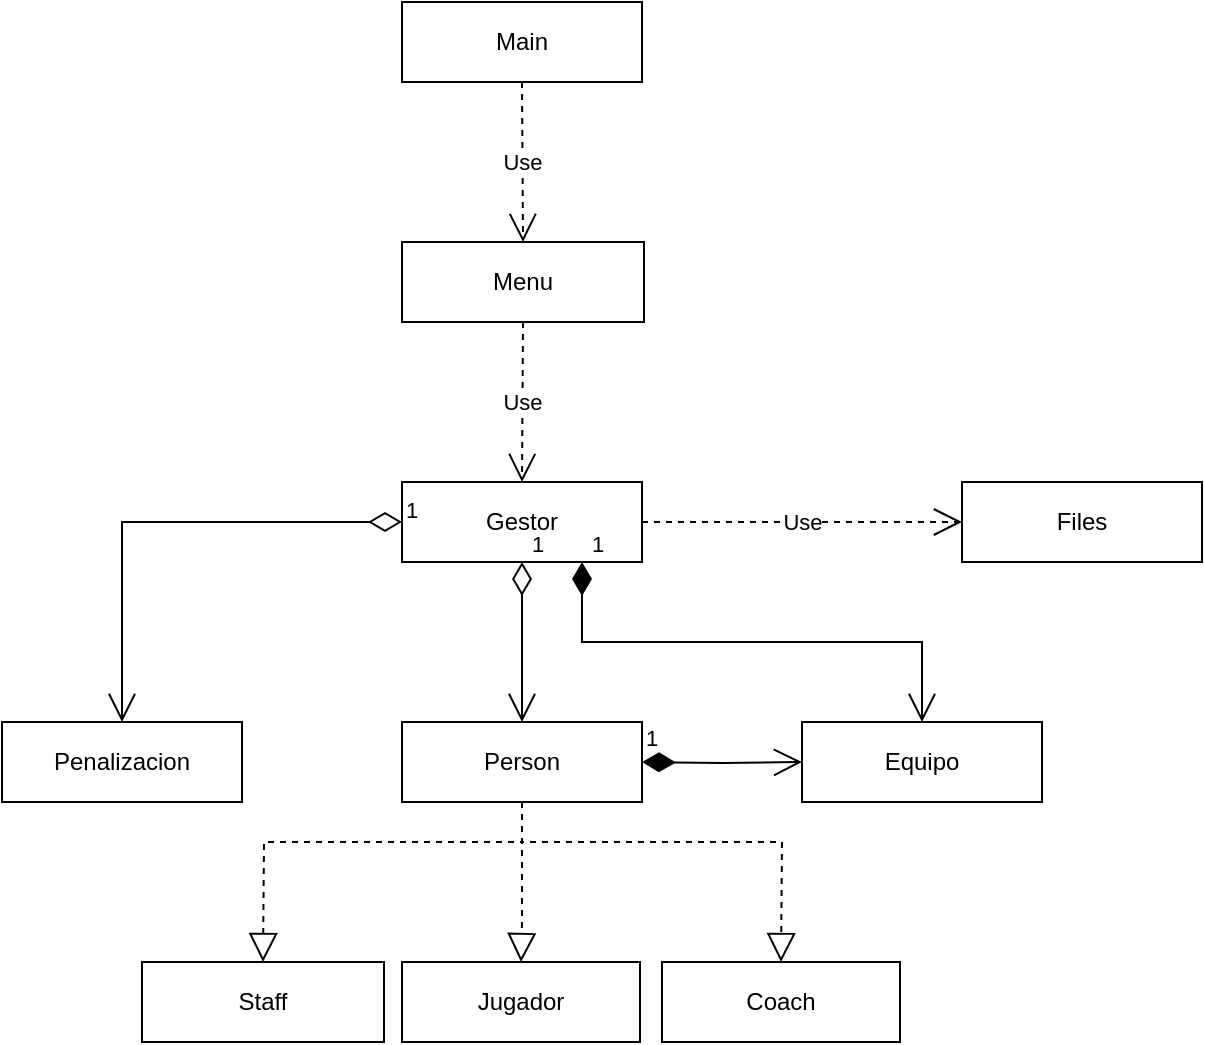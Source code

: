 <mxfile>
    <diagram name="Página-1" id="adbou3AFLwC47DM1ncZ4">
        <mxGraphModel dx="746" dy="427" grid="1" gridSize="10" guides="1" tooltips="1" connect="1" arrows="1" fold="1" page="1" pageScale="1" pageWidth="827" pageHeight="1169" math="0" shadow="0">
            <root>
                <mxCell id="0"/>
                <mxCell id="1" parent="0"/>
                <mxCell id="THjHcQbWenZWLqVH5pca-1" value="Main" style="html=1;whiteSpace=wrap;" parent="1" vertex="1">
                    <mxGeometry x="360" width="120" height="40" as="geometry"/>
                </mxCell>
                <mxCell id="THjHcQbWenZWLqVH5pca-2" value="Menu" style="html=1;whiteSpace=wrap;" parent="1" vertex="1">
                    <mxGeometry x="360" y="120" width="121" height="40" as="geometry"/>
                </mxCell>
                <mxCell id="THjHcQbWenZWLqVH5pca-3" value="Person" style="html=1;whiteSpace=wrap;" parent="1" vertex="1">
                    <mxGeometry x="360" y="360" width="120" height="40" as="geometry"/>
                </mxCell>
                <mxCell id="THjHcQbWenZWLqVH5pca-4" value="Coach" style="html=1;whiteSpace=wrap;" parent="1" vertex="1">
                    <mxGeometry x="490" y="480" width="119" height="40" as="geometry"/>
                </mxCell>
                <mxCell id="THjHcQbWenZWLqVH5pca-5" value="Jugador" style="html=1;whiteSpace=wrap;" parent="1" vertex="1">
                    <mxGeometry x="360" y="480" width="119" height="40" as="geometry"/>
                </mxCell>
                <mxCell id="THjHcQbWenZWLqVH5pca-6" value="Staff" style="html=1;whiteSpace=wrap;" parent="1" vertex="1">
                    <mxGeometry x="230" y="480" width="121" height="40" as="geometry"/>
                </mxCell>
                <mxCell id="THjHcQbWenZWLqVH5pca-7" value="Files" style="html=1;whiteSpace=wrap;" parent="1" vertex="1">
                    <mxGeometry x="640" y="240" width="120" height="40" as="geometry"/>
                </mxCell>
                <mxCell id="THjHcQbWenZWLqVH5pca-8" value="Gestor" style="html=1;whiteSpace=wrap;" parent="1" vertex="1">
                    <mxGeometry x="360" y="240" width="120" height="40" as="geometry"/>
                </mxCell>
                <mxCell id="THjHcQbWenZWLqVH5pca-9" value="Penalizacion" style="html=1;whiteSpace=wrap;" parent="1" vertex="1">
                    <mxGeometry x="160" y="360" width="120" height="40" as="geometry"/>
                </mxCell>
                <mxCell id="THjHcQbWenZWLqVH5pca-11" value="Equipo" style="html=1;whiteSpace=wrap;" parent="1" vertex="1">
                    <mxGeometry x="560" y="360" width="120" height="40" as="geometry"/>
                </mxCell>
                <mxCell id="THjHcQbWenZWLqVH5pca-13" value="Use" style="endArrow=open;endSize=12;dashed=1;html=1;rounded=0;exitX=0.5;exitY=1;exitDx=0;exitDy=0;entryX=0.5;entryY=0;entryDx=0;entryDy=0;" parent="1" source="THjHcQbWenZWLqVH5pca-1" target="THjHcQbWenZWLqVH5pca-2" edge="1">
                    <mxGeometry width="160" relative="1" as="geometry">
                        <mxPoint x="540" y="210" as="sourcePoint"/>
                        <mxPoint x="700" y="210" as="targetPoint"/>
                    </mxGeometry>
                </mxCell>
                <mxCell id="THjHcQbWenZWLqVH5pca-14" value="Use" style="endArrow=open;endSize=12;dashed=1;html=1;rounded=0;exitX=0.5;exitY=1;exitDx=0;exitDy=0;entryX=0.5;entryY=0;entryDx=0;entryDy=0;" parent="1" source="THjHcQbWenZWLqVH5pca-2" target="THjHcQbWenZWLqVH5pca-8" edge="1">
                    <mxGeometry width="160" relative="1" as="geometry">
                        <mxPoint x="430" y="50" as="sourcePoint"/>
                        <mxPoint x="431" y="130" as="targetPoint"/>
                    </mxGeometry>
                </mxCell>
                <mxCell id="THjHcQbWenZWLqVH5pca-15" value="" style="endArrow=block;dashed=1;endFill=0;endSize=12;html=1;rounded=0;exitX=0.5;exitY=1;exitDx=0;exitDy=0;entryX=0.5;entryY=0;entryDx=0;entryDy=0;" parent="1" source="THjHcQbWenZWLqVH5pca-3" target="THjHcQbWenZWLqVH5pca-4" edge="1">
                    <mxGeometry width="160" relative="1" as="geometry">
                        <mxPoint x="520" y="290" as="sourcePoint"/>
                        <mxPoint x="680" y="290" as="targetPoint"/>
                        <Array as="points">
                            <mxPoint x="420" y="420"/>
                            <mxPoint x="480" y="420"/>
                            <mxPoint x="550" y="420"/>
                        </Array>
                    </mxGeometry>
                </mxCell>
                <mxCell id="THjHcQbWenZWLqVH5pca-16" value="" style="endArrow=block;dashed=1;endFill=0;endSize=12;html=1;rounded=0;exitX=0.5;exitY=1;exitDx=0;exitDy=0;entryX=0.5;entryY=0;entryDx=0;entryDy=0;" parent="1" source="THjHcQbWenZWLqVH5pca-3" target="THjHcQbWenZWLqVH5pca-6" edge="1">
                    <mxGeometry width="160" relative="1" as="geometry">
                        <mxPoint x="430" y="410" as="sourcePoint"/>
                        <mxPoint x="560" y="490" as="targetPoint"/>
                        <Array as="points">
                            <mxPoint x="420" y="420"/>
                            <mxPoint x="360" y="420"/>
                            <mxPoint x="291" y="420"/>
                        </Array>
                    </mxGeometry>
                </mxCell>
                <mxCell id="THjHcQbWenZWLqVH5pca-17" value="" style="endArrow=block;dashed=1;endFill=0;endSize=12;html=1;rounded=0;exitX=0.5;exitY=1;exitDx=0;exitDy=0;entryX=0.5;entryY=0;entryDx=0;entryDy=0;" parent="1" source="THjHcQbWenZWLqVH5pca-3" target="THjHcQbWenZWLqVH5pca-5" edge="1">
                    <mxGeometry width="160" relative="1" as="geometry">
                        <mxPoint x="430" y="410" as="sourcePoint"/>
                        <mxPoint x="301" y="490" as="targetPoint"/>
                        <Array as="points">
                            <mxPoint x="420" y="430"/>
                            <mxPoint x="420" y="450"/>
                            <mxPoint x="420" y="460"/>
                        </Array>
                    </mxGeometry>
                </mxCell>
                <mxCell id="THjHcQbWenZWLqVH5pca-18" value="Use" style="endArrow=open;endSize=12;dashed=1;html=1;rounded=0;exitX=1;exitY=0.5;exitDx=0;exitDy=0;entryX=0;entryY=0.5;entryDx=0;entryDy=0;" parent="1" source="THjHcQbWenZWLqVH5pca-8" target="THjHcQbWenZWLqVH5pca-7" edge="1">
                    <mxGeometry width="160" relative="1" as="geometry">
                        <mxPoint x="431" y="170" as="sourcePoint"/>
                        <mxPoint x="430" y="250" as="targetPoint"/>
                    </mxGeometry>
                </mxCell>
                <mxCell id="THjHcQbWenZWLqVH5pca-19" value="1" style="endArrow=open;html=1;endSize=12;startArrow=diamondThin;startSize=14;startFill=0;edgeStyle=orthogonalEdgeStyle;align=left;verticalAlign=bottom;rounded=0;entryX=0.5;entryY=0;entryDx=0;entryDy=0;exitX=0;exitY=0.5;exitDx=0;exitDy=0;" parent="1" source="THjHcQbWenZWLqVH5pca-8" target="THjHcQbWenZWLqVH5pca-9" edge="1">
                    <mxGeometry x="-1" y="3" relative="1" as="geometry">
                        <mxPoint x="520" y="260" as="sourcePoint"/>
                        <mxPoint x="680" y="260" as="targetPoint"/>
                    </mxGeometry>
                </mxCell>
                <mxCell id="THjHcQbWenZWLqVH5pca-20" value="1" style="endArrow=open;html=1;endSize=12;startArrow=diamondThin;startSize=14;startFill=1;edgeStyle=orthogonalEdgeStyle;align=left;verticalAlign=bottom;rounded=0;entryX=0.5;entryY=0;entryDx=0;entryDy=0;exitX=0.75;exitY=1;exitDx=0;exitDy=0;" parent="1" source="THjHcQbWenZWLqVH5pca-8" target="THjHcQbWenZWLqVH5pca-11" edge="1">
                    <mxGeometry x="-1" y="3" relative="1" as="geometry">
                        <mxPoint x="520" y="260" as="sourcePoint"/>
                        <mxPoint x="680" y="260" as="targetPoint"/>
                    </mxGeometry>
                </mxCell>
                <mxCell id="OHJC5O7ezd__fTaNT4AB-1" value="1" style="endArrow=open;html=1;endSize=12;startArrow=diamondThin;startSize=14;startFill=0;edgeStyle=orthogonalEdgeStyle;align=left;verticalAlign=bottom;rounded=0;exitX=0.5;exitY=1;exitDx=0;exitDy=0;entryX=0.5;entryY=0;entryDx=0;entryDy=0;" parent="1" source="THjHcQbWenZWLqVH5pca-8" target="THjHcQbWenZWLqVH5pca-3" edge="1">
                    <mxGeometry x="-1" y="3" relative="1" as="geometry">
                        <mxPoint x="330" y="280" as="sourcePoint"/>
                        <mxPoint x="490" y="280" as="targetPoint"/>
                    </mxGeometry>
                </mxCell>
                <mxCell id="OHJC5O7ezd__fTaNT4AB-2" value="1" style="endArrow=open;html=1;endSize=12;startArrow=diamondThin;startSize=14;startFill=1;edgeStyle=orthogonalEdgeStyle;align=left;verticalAlign=bottom;rounded=0;entryX=0;entryY=0.5;entryDx=0;entryDy=0;" parent="1" target="THjHcQbWenZWLqVH5pca-11" edge="1">
                    <mxGeometry x="-1" y="3" relative="1" as="geometry">
                        <mxPoint x="480" y="380" as="sourcePoint"/>
                        <mxPoint x="490" y="280" as="targetPoint"/>
                    </mxGeometry>
                </mxCell>
            </root>
        </mxGraphModel>
    </diagram>
</mxfile>